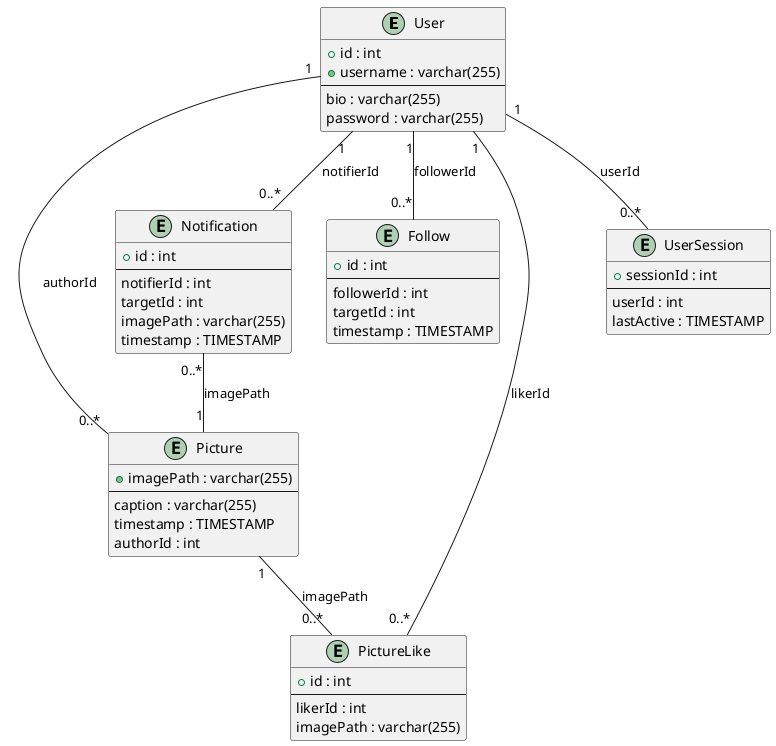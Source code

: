 @startuml QuackstagramERD

entity "User" as user {
  + id : int
  + username : varchar(255)
  --
  bio : varchar(255)
  password : varchar(255)
}

entity "Picture" as picture {
  + imagePath : varchar(255)
  --
  caption : varchar(255)
  timestamp : TIMESTAMP
  authorId : int
}

entity "PictureLike" as picturelike {
  + id : int
  --
  likerId : int
  imagePath : varchar(255)
}

entity "Follow" as follow {
  + id : int
  --
  followerId : int
  targetId : int
  timestamp : TIMESTAMP
}

entity "Notification" as notification {
  + id : int
  --
  notifierId : int
  targetId : int
  imagePath : varchar(255)
  timestamp : TIMESTAMP
}

entity "UserSession" as usersession {
  + sessionId : int
  --
  userId : int
  lastActive : TIMESTAMP
}

user "1" -- "0..*" picture : "authorId"
user "1" -- "0..*" picturelike : "likerId"
user "1" -- "0..*" follow : "followerId"
user "1" -- "0..*" notification : "notifierId"
user "1" -- "0..*" usersession : "userId"
notification "0..*" -- "1" picture : "imagePath"
picture "1" -- "0..*" picturelike : "imagePath"

@enduml
